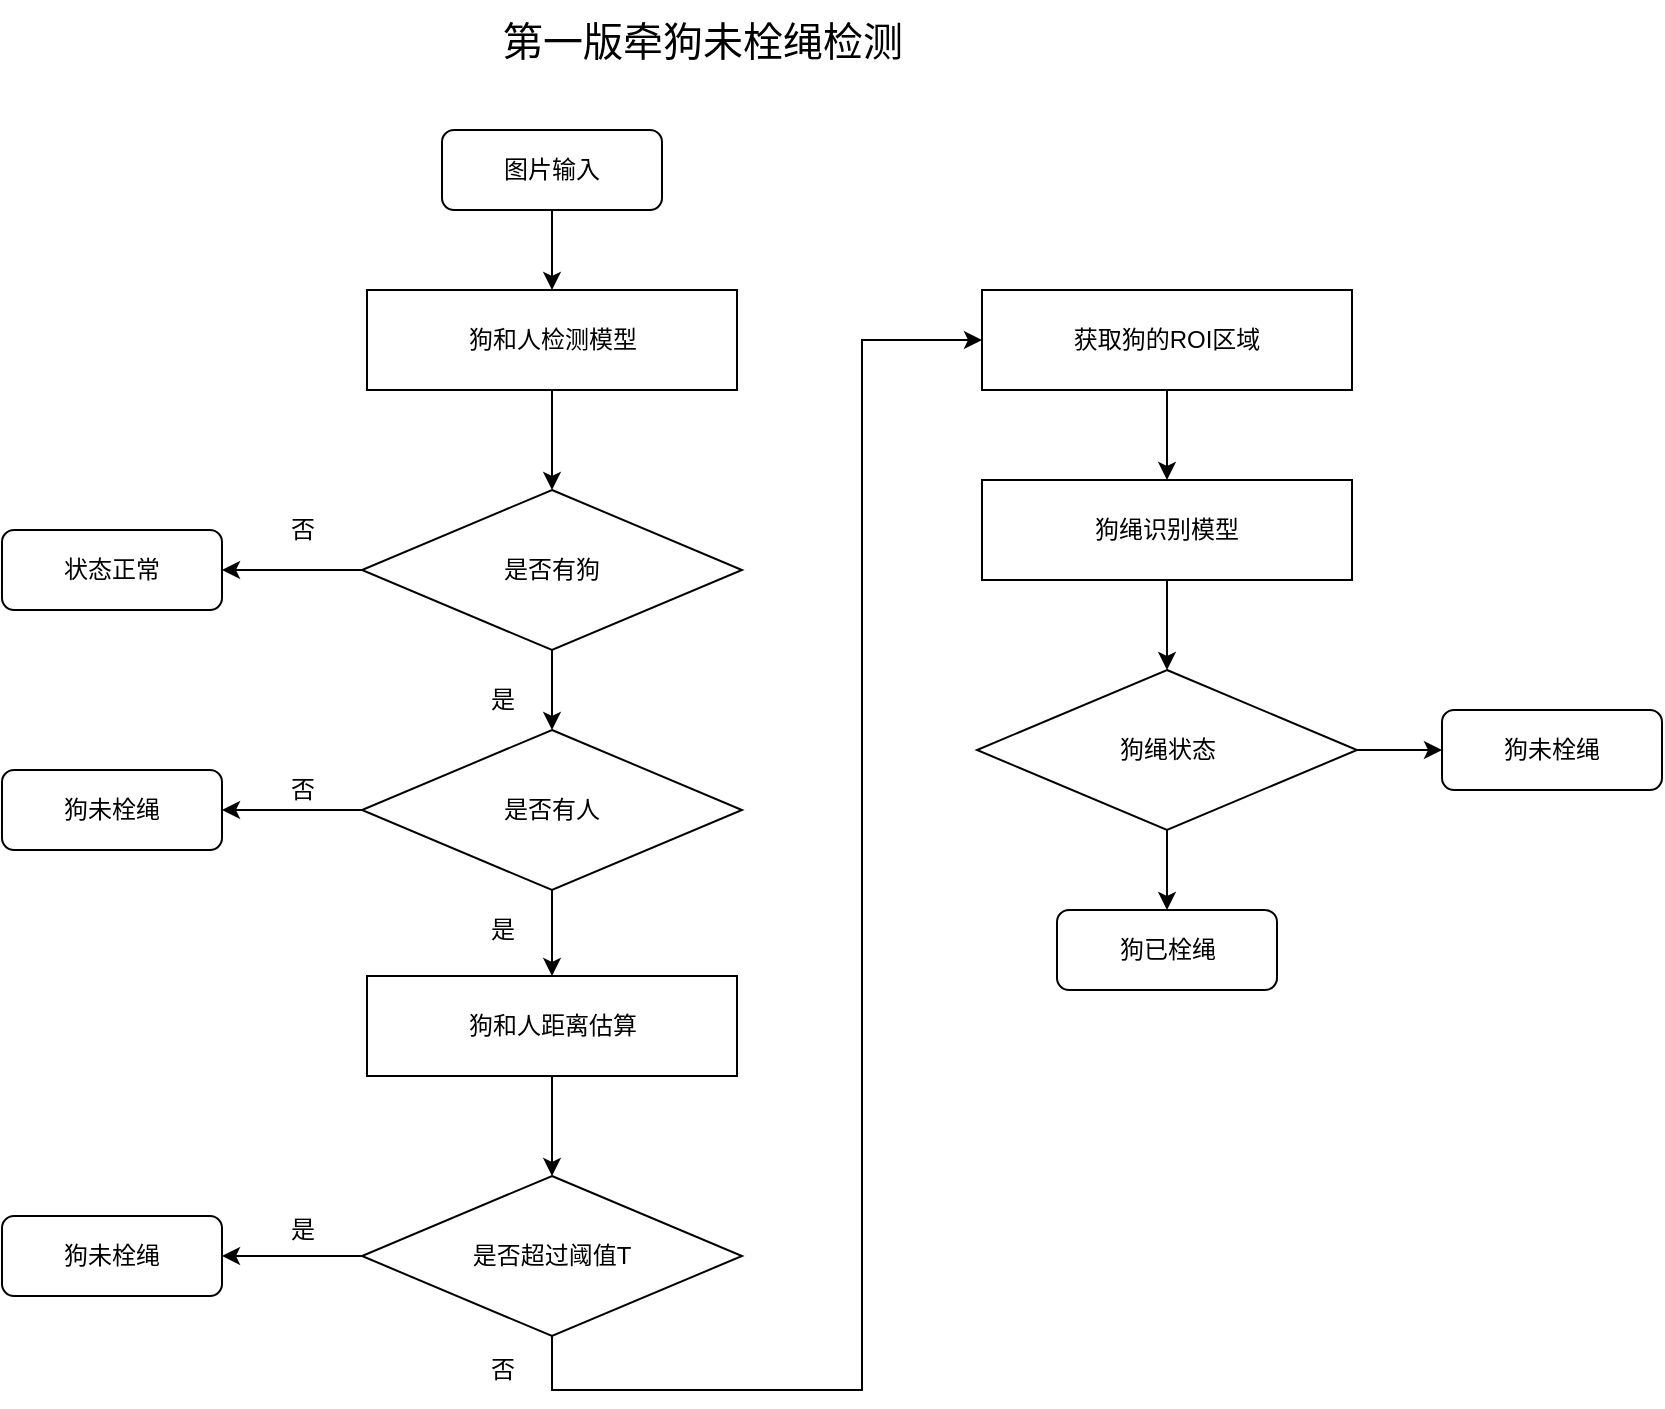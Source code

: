 <mxfile version="20.2.0" type="github">
  <diagram id="C5RBs43oDa-KdzZeNtuy" name="Page-1">
    <mxGraphModel dx="2182" dy="805" grid="1" gridSize="10" guides="1" tooltips="1" connect="1" arrows="1" fold="1" page="1" pageScale="1" pageWidth="827" pageHeight="1169" math="0" shadow="0">
      <root>
        <mxCell id="WIyWlLk6GJQsqaUBKTNV-0" />
        <mxCell id="WIyWlLk6GJQsqaUBKTNV-1" parent="WIyWlLk6GJQsqaUBKTNV-0" />
        <mxCell id="5en3B6j00g3Lg-ZKNnO_-3" value="" style="edgeStyle=orthogonalEdgeStyle;rounded=0;orthogonalLoop=1;jettySize=auto;html=1;" edge="1" parent="WIyWlLk6GJQsqaUBKTNV-1" source="5en3B6j00g3Lg-ZKNnO_-0" target="5en3B6j00g3Lg-ZKNnO_-1">
          <mxGeometry relative="1" as="geometry" />
        </mxCell>
        <mxCell id="5en3B6j00g3Lg-ZKNnO_-0" value="图片输入" style="rounded=1;whiteSpace=wrap;html=1;" vertex="1" parent="WIyWlLk6GJQsqaUBKTNV-1">
          <mxGeometry x="170" y="80" width="110" height="40" as="geometry" />
        </mxCell>
        <mxCell id="5en3B6j00g3Lg-ZKNnO_-4" value="" style="edgeStyle=orthogonalEdgeStyle;rounded=0;orthogonalLoop=1;jettySize=auto;html=1;" edge="1" parent="WIyWlLk6GJQsqaUBKTNV-1" source="5en3B6j00g3Lg-ZKNnO_-1" target="5en3B6j00g3Lg-ZKNnO_-2">
          <mxGeometry relative="1" as="geometry" />
        </mxCell>
        <mxCell id="5en3B6j00g3Lg-ZKNnO_-1" value="狗和人检测模型" style="rounded=0;whiteSpace=wrap;html=1;" vertex="1" parent="WIyWlLk6GJQsqaUBKTNV-1">
          <mxGeometry x="132.5" y="160" width="185" height="50" as="geometry" />
        </mxCell>
        <mxCell id="5en3B6j00g3Lg-ZKNnO_-7" value="" style="edgeStyle=orthogonalEdgeStyle;rounded=0;orthogonalLoop=1;jettySize=auto;html=1;" edge="1" parent="WIyWlLk6GJQsqaUBKTNV-1" source="5en3B6j00g3Lg-ZKNnO_-2" target="5en3B6j00g3Lg-ZKNnO_-6">
          <mxGeometry relative="1" as="geometry" />
        </mxCell>
        <mxCell id="5en3B6j00g3Lg-ZKNnO_-13" value="" style="edgeStyle=orthogonalEdgeStyle;rounded=0;orthogonalLoop=1;jettySize=auto;html=1;" edge="1" parent="WIyWlLk6GJQsqaUBKTNV-1" source="5en3B6j00g3Lg-ZKNnO_-2" target="5en3B6j00g3Lg-ZKNnO_-9">
          <mxGeometry relative="1" as="geometry" />
        </mxCell>
        <mxCell id="5en3B6j00g3Lg-ZKNnO_-2" value="是否有狗" style="rhombus;whiteSpace=wrap;html=1;" vertex="1" parent="WIyWlLk6GJQsqaUBKTNV-1">
          <mxGeometry x="130" y="260" width="190" height="80" as="geometry" />
        </mxCell>
        <mxCell id="5en3B6j00g3Lg-ZKNnO_-6" value="状态正常" style="rounded=1;whiteSpace=wrap;html=1;" vertex="1" parent="WIyWlLk6GJQsqaUBKTNV-1">
          <mxGeometry x="-50" y="280" width="110" height="40" as="geometry" />
        </mxCell>
        <mxCell id="5en3B6j00g3Lg-ZKNnO_-8" value="否" style="text;html=1;align=center;verticalAlign=middle;resizable=0;points=[];autosize=1;strokeColor=none;fillColor=none;" vertex="1" parent="WIyWlLk6GJQsqaUBKTNV-1">
          <mxGeometry x="80" y="265" width="40" height="30" as="geometry" />
        </mxCell>
        <mxCell id="5en3B6j00g3Lg-ZKNnO_-11" value="" style="edgeStyle=orthogonalEdgeStyle;rounded=0;orthogonalLoop=1;jettySize=auto;html=1;" edge="1" parent="WIyWlLk6GJQsqaUBKTNV-1" source="5en3B6j00g3Lg-ZKNnO_-9" target="5en3B6j00g3Lg-ZKNnO_-10">
          <mxGeometry relative="1" as="geometry" />
        </mxCell>
        <mxCell id="5en3B6j00g3Lg-ZKNnO_-17" value="" style="edgeStyle=orthogonalEdgeStyle;rounded=0;orthogonalLoop=1;jettySize=auto;html=1;" edge="1" parent="WIyWlLk6GJQsqaUBKTNV-1" source="5en3B6j00g3Lg-ZKNnO_-9" target="5en3B6j00g3Lg-ZKNnO_-16">
          <mxGeometry relative="1" as="geometry" />
        </mxCell>
        <mxCell id="5en3B6j00g3Lg-ZKNnO_-9" value="是否有人" style="rhombus;whiteSpace=wrap;html=1;" vertex="1" parent="WIyWlLk6GJQsqaUBKTNV-1">
          <mxGeometry x="130" y="380" width="190" height="80" as="geometry" />
        </mxCell>
        <mxCell id="5en3B6j00g3Lg-ZKNnO_-10" value="狗未栓绳" style="rounded=1;whiteSpace=wrap;html=1;" vertex="1" parent="WIyWlLk6GJQsqaUBKTNV-1">
          <mxGeometry x="-50" y="400" width="110" height="40" as="geometry" />
        </mxCell>
        <mxCell id="5en3B6j00g3Lg-ZKNnO_-12" value="否" style="text;html=1;align=center;verticalAlign=middle;resizable=0;points=[];autosize=1;strokeColor=none;fillColor=none;" vertex="1" parent="WIyWlLk6GJQsqaUBKTNV-1">
          <mxGeometry x="80" y="395" width="40" height="30" as="geometry" />
        </mxCell>
        <mxCell id="5en3B6j00g3Lg-ZKNnO_-14" value="是" style="text;html=1;align=center;verticalAlign=middle;resizable=0;points=[];autosize=1;strokeColor=none;fillColor=none;" vertex="1" parent="WIyWlLk6GJQsqaUBKTNV-1">
          <mxGeometry x="180" y="350" width="40" height="30" as="geometry" />
        </mxCell>
        <mxCell id="5en3B6j00g3Lg-ZKNnO_-23" value="" style="edgeStyle=orthogonalEdgeStyle;rounded=0;orthogonalLoop=1;jettySize=auto;html=1;" edge="1" parent="WIyWlLk6GJQsqaUBKTNV-1" source="5en3B6j00g3Lg-ZKNnO_-16" target="5en3B6j00g3Lg-ZKNnO_-19">
          <mxGeometry relative="1" as="geometry" />
        </mxCell>
        <mxCell id="5en3B6j00g3Lg-ZKNnO_-16" value="狗和人距离估算" style="rounded=0;whiteSpace=wrap;html=1;" vertex="1" parent="WIyWlLk6GJQsqaUBKTNV-1">
          <mxGeometry x="132.5" y="503" width="185" height="50" as="geometry" />
        </mxCell>
        <mxCell id="5en3B6j00g3Lg-ZKNnO_-18" value="是" style="text;html=1;align=center;verticalAlign=middle;resizable=0;points=[];autosize=1;strokeColor=none;fillColor=none;" vertex="1" parent="WIyWlLk6GJQsqaUBKTNV-1">
          <mxGeometry x="180" y="465" width="40" height="30" as="geometry" />
        </mxCell>
        <mxCell id="5en3B6j00g3Lg-ZKNnO_-21" value="" style="edgeStyle=orthogonalEdgeStyle;rounded=0;orthogonalLoop=1;jettySize=auto;html=1;" edge="1" parent="WIyWlLk6GJQsqaUBKTNV-1" source="5en3B6j00g3Lg-ZKNnO_-19" target="5en3B6j00g3Lg-ZKNnO_-20">
          <mxGeometry relative="1" as="geometry" />
        </mxCell>
        <mxCell id="5en3B6j00g3Lg-ZKNnO_-25" style="edgeStyle=orthogonalEdgeStyle;rounded=0;orthogonalLoop=1;jettySize=auto;html=1;entryX=0;entryY=0.5;entryDx=0;entryDy=0;exitX=0.5;exitY=1;exitDx=0;exitDy=0;" edge="1" parent="WIyWlLk6GJQsqaUBKTNV-1" source="5en3B6j00g3Lg-ZKNnO_-19" target="5en3B6j00g3Lg-ZKNnO_-24">
          <mxGeometry relative="1" as="geometry">
            <Array as="points">
              <mxPoint x="225" y="710" />
              <mxPoint x="380" y="710" />
              <mxPoint x="380" y="185" />
            </Array>
          </mxGeometry>
        </mxCell>
        <mxCell id="5en3B6j00g3Lg-ZKNnO_-19" value="是否超过阈值T" style="rhombus;whiteSpace=wrap;html=1;" vertex="1" parent="WIyWlLk6GJQsqaUBKTNV-1">
          <mxGeometry x="130" y="603" width="190" height="80" as="geometry" />
        </mxCell>
        <mxCell id="5en3B6j00g3Lg-ZKNnO_-20" value="狗未栓绳" style="rounded=1;whiteSpace=wrap;html=1;" vertex="1" parent="WIyWlLk6GJQsqaUBKTNV-1">
          <mxGeometry x="-50" y="623" width="110" height="40" as="geometry" />
        </mxCell>
        <mxCell id="5en3B6j00g3Lg-ZKNnO_-22" value="是" style="text;html=1;align=center;verticalAlign=middle;resizable=0;points=[];autosize=1;strokeColor=none;fillColor=none;" vertex="1" parent="WIyWlLk6GJQsqaUBKTNV-1">
          <mxGeometry x="80" y="615" width="40" height="30" as="geometry" />
        </mxCell>
        <mxCell id="5en3B6j00g3Lg-ZKNnO_-28" value="" style="edgeStyle=orthogonalEdgeStyle;rounded=0;orthogonalLoop=1;jettySize=auto;html=1;" edge="1" parent="WIyWlLk6GJQsqaUBKTNV-1" source="5en3B6j00g3Lg-ZKNnO_-24" target="5en3B6j00g3Lg-ZKNnO_-27">
          <mxGeometry relative="1" as="geometry" />
        </mxCell>
        <mxCell id="5en3B6j00g3Lg-ZKNnO_-24" value="获取狗的ROI区域" style="rounded=0;whiteSpace=wrap;html=1;" vertex="1" parent="WIyWlLk6GJQsqaUBKTNV-1">
          <mxGeometry x="440" y="160" width="185" height="50" as="geometry" />
        </mxCell>
        <mxCell id="5en3B6j00g3Lg-ZKNnO_-26" value="否" style="text;html=1;align=center;verticalAlign=middle;resizable=0;points=[];autosize=1;strokeColor=none;fillColor=none;" vertex="1" parent="WIyWlLk6GJQsqaUBKTNV-1">
          <mxGeometry x="180" y="685" width="40" height="30" as="geometry" />
        </mxCell>
        <mxCell id="5en3B6j00g3Lg-ZKNnO_-31" value="" style="edgeStyle=orthogonalEdgeStyle;rounded=0;orthogonalLoop=1;jettySize=auto;html=1;" edge="1" parent="WIyWlLk6GJQsqaUBKTNV-1" source="5en3B6j00g3Lg-ZKNnO_-27" target="5en3B6j00g3Lg-ZKNnO_-30">
          <mxGeometry relative="1" as="geometry" />
        </mxCell>
        <mxCell id="5en3B6j00g3Lg-ZKNnO_-27" value="狗绳识别模型" style="rounded=0;whiteSpace=wrap;html=1;" vertex="1" parent="WIyWlLk6GJQsqaUBKTNV-1">
          <mxGeometry x="440" y="255" width="185" height="50" as="geometry" />
        </mxCell>
        <mxCell id="5en3B6j00g3Lg-ZKNnO_-29" value="狗未栓绳" style="rounded=1;whiteSpace=wrap;html=1;" vertex="1" parent="WIyWlLk6GJQsqaUBKTNV-1">
          <mxGeometry x="670" y="370" width="110" height="40" as="geometry" />
        </mxCell>
        <mxCell id="5en3B6j00g3Lg-ZKNnO_-32" value="" style="edgeStyle=orthogonalEdgeStyle;rounded=0;orthogonalLoop=1;jettySize=auto;html=1;" edge="1" parent="WIyWlLk6GJQsqaUBKTNV-1" source="5en3B6j00g3Lg-ZKNnO_-30" target="5en3B6j00g3Lg-ZKNnO_-29">
          <mxGeometry relative="1" as="geometry" />
        </mxCell>
        <mxCell id="5en3B6j00g3Lg-ZKNnO_-34" value="" style="edgeStyle=orthogonalEdgeStyle;rounded=0;orthogonalLoop=1;jettySize=auto;html=1;" edge="1" parent="WIyWlLk6GJQsqaUBKTNV-1" source="5en3B6j00g3Lg-ZKNnO_-30" target="5en3B6j00g3Lg-ZKNnO_-33">
          <mxGeometry relative="1" as="geometry" />
        </mxCell>
        <mxCell id="5en3B6j00g3Lg-ZKNnO_-30" value="狗绳状态" style="rhombus;whiteSpace=wrap;html=1;" vertex="1" parent="WIyWlLk6GJQsqaUBKTNV-1">
          <mxGeometry x="437.5" y="350" width="190" height="80" as="geometry" />
        </mxCell>
        <mxCell id="5en3B6j00g3Lg-ZKNnO_-33" value="狗已栓绳" style="rounded=1;whiteSpace=wrap;html=1;" vertex="1" parent="WIyWlLk6GJQsqaUBKTNV-1">
          <mxGeometry x="477.5" y="470" width="110" height="40" as="geometry" />
        </mxCell>
        <mxCell id="5en3B6j00g3Lg-ZKNnO_-35" value="第一版牵狗未栓绳检测" style="text;html=1;align=center;verticalAlign=middle;resizable=0;points=[];autosize=1;strokeColor=none;fillColor=none;fontSize=20;" vertex="1" parent="WIyWlLk6GJQsqaUBKTNV-1">
          <mxGeometry x="190" y="15" width="220" height="40" as="geometry" />
        </mxCell>
      </root>
    </mxGraphModel>
  </diagram>
</mxfile>
